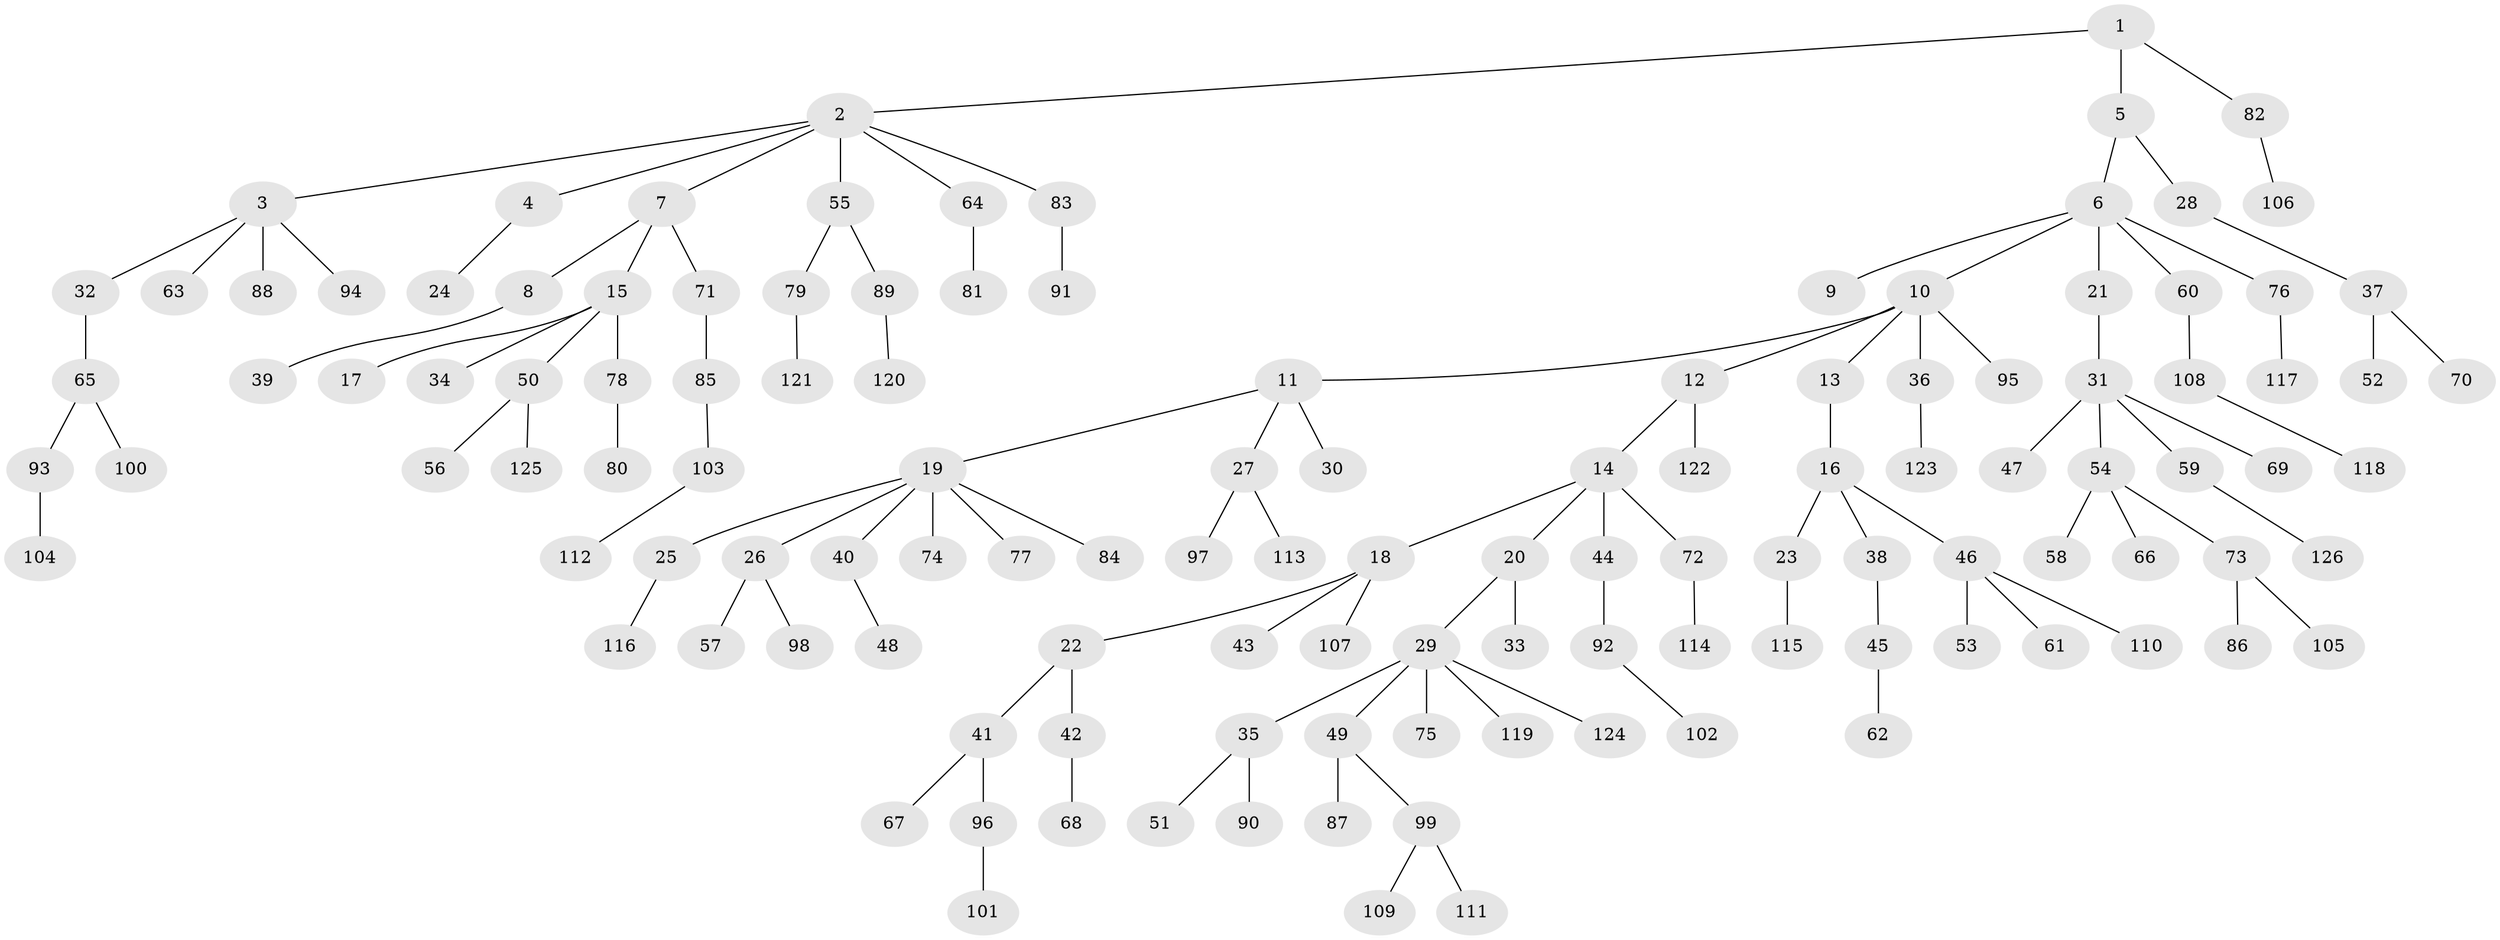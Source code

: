 // Generated by graph-tools (version 1.1) at 2025/50/03/09/25 03:50:19]
// undirected, 126 vertices, 125 edges
graph export_dot {
graph [start="1"]
  node [color=gray90,style=filled];
  1;
  2;
  3;
  4;
  5;
  6;
  7;
  8;
  9;
  10;
  11;
  12;
  13;
  14;
  15;
  16;
  17;
  18;
  19;
  20;
  21;
  22;
  23;
  24;
  25;
  26;
  27;
  28;
  29;
  30;
  31;
  32;
  33;
  34;
  35;
  36;
  37;
  38;
  39;
  40;
  41;
  42;
  43;
  44;
  45;
  46;
  47;
  48;
  49;
  50;
  51;
  52;
  53;
  54;
  55;
  56;
  57;
  58;
  59;
  60;
  61;
  62;
  63;
  64;
  65;
  66;
  67;
  68;
  69;
  70;
  71;
  72;
  73;
  74;
  75;
  76;
  77;
  78;
  79;
  80;
  81;
  82;
  83;
  84;
  85;
  86;
  87;
  88;
  89;
  90;
  91;
  92;
  93;
  94;
  95;
  96;
  97;
  98;
  99;
  100;
  101;
  102;
  103;
  104;
  105;
  106;
  107;
  108;
  109;
  110;
  111;
  112;
  113;
  114;
  115;
  116;
  117;
  118;
  119;
  120;
  121;
  122;
  123;
  124;
  125;
  126;
  1 -- 2;
  1 -- 5;
  1 -- 82;
  2 -- 3;
  2 -- 4;
  2 -- 7;
  2 -- 55;
  2 -- 64;
  2 -- 83;
  3 -- 32;
  3 -- 63;
  3 -- 88;
  3 -- 94;
  4 -- 24;
  5 -- 6;
  5 -- 28;
  6 -- 9;
  6 -- 10;
  6 -- 21;
  6 -- 60;
  6 -- 76;
  7 -- 8;
  7 -- 15;
  7 -- 71;
  8 -- 39;
  10 -- 11;
  10 -- 12;
  10 -- 13;
  10 -- 36;
  10 -- 95;
  11 -- 19;
  11 -- 27;
  11 -- 30;
  12 -- 14;
  12 -- 122;
  13 -- 16;
  14 -- 18;
  14 -- 20;
  14 -- 44;
  14 -- 72;
  15 -- 17;
  15 -- 34;
  15 -- 50;
  15 -- 78;
  16 -- 23;
  16 -- 38;
  16 -- 46;
  18 -- 22;
  18 -- 43;
  18 -- 107;
  19 -- 25;
  19 -- 26;
  19 -- 40;
  19 -- 74;
  19 -- 77;
  19 -- 84;
  20 -- 29;
  20 -- 33;
  21 -- 31;
  22 -- 41;
  22 -- 42;
  23 -- 115;
  25 -- 116;
  26 -- 57;
  26 -- 98;
  27 -- 97;
  27 -- 113;
  28 -- 37;
  29 -- 35;
  29 -- 49;
  29 -- 75;
  29 -- 119;
  29 -- 124;
  31 -- 47;
  31 -- 54;
  31 -- 59;
  31 -- 69;
  32 -- 65;
  35 -- 51;
  35 -- 90;
  36 -- 123;
  37 -- 52;
  37 -- 70;
  38 -- 45;
  40 -- 48;
  41 -- 67;
  41 -- 96;
  42 -- 68;
  44 -- 92;
  45 -- 62;
  46 -- 53;
  46 -- 61;
  46 -- 110;
  49 -- 87;
  49 -- 99;
  50 -- 56;
  50 -- 125;
  54 -- 58;
  54 -- 66;
  54 -- 73;
  55 -- 79;
  55 -- 89;
  59 -- 126;
  60 -- 108;
  64 -- 81;
  65 -- 93;
  65 -- 100;
  71 -- 85;
  72 -- 114;
  73 -- 86;
  73 -- 105;
  76 -- 117;
  78 -- 80;
  79 -- 121;
  82 -- 106;
  83 -- 91;
  85 -- 103;
  89 -- 120;
  92 -- 102;
  93 -- 104;
  96 -- 101;
  99 -- 109;
  99 -- 111;
  103 -- 112;
  108 -- 118;
}
